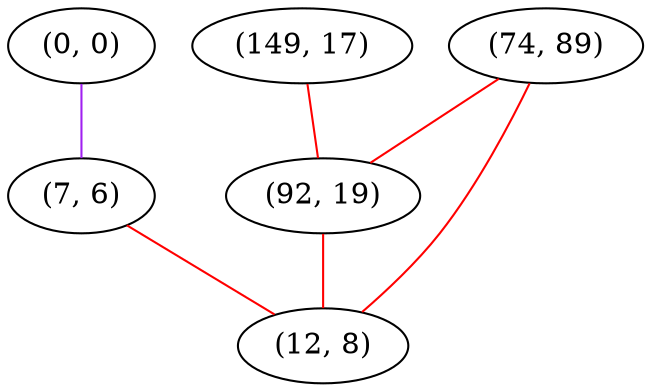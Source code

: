 graph "" {
"(0, 0)";
"(7, 6)";
"(74, 89)";
"(149, 17)";
"(92, 19)";
"(12, 8)";
"(0, 0)" -- "(7, 6)"  [color=purple, key=0, weight=4];
"(7, 6)" -- "(12, 8)"  [color=red, key=0, weight=1];
"(74, 89)" -- "(92, 19)"  [color=red, key=0, weight=1];
"(74, 89)" -- "(12, 8)"  [color=red, key=0, weight=1];
"(149, 17)" -- "(92, 19)"  [color=red, key=0, weight=1];
"(92, 19)" -- "(12, 8)"  [color=red, key=0, weight=1];
}
